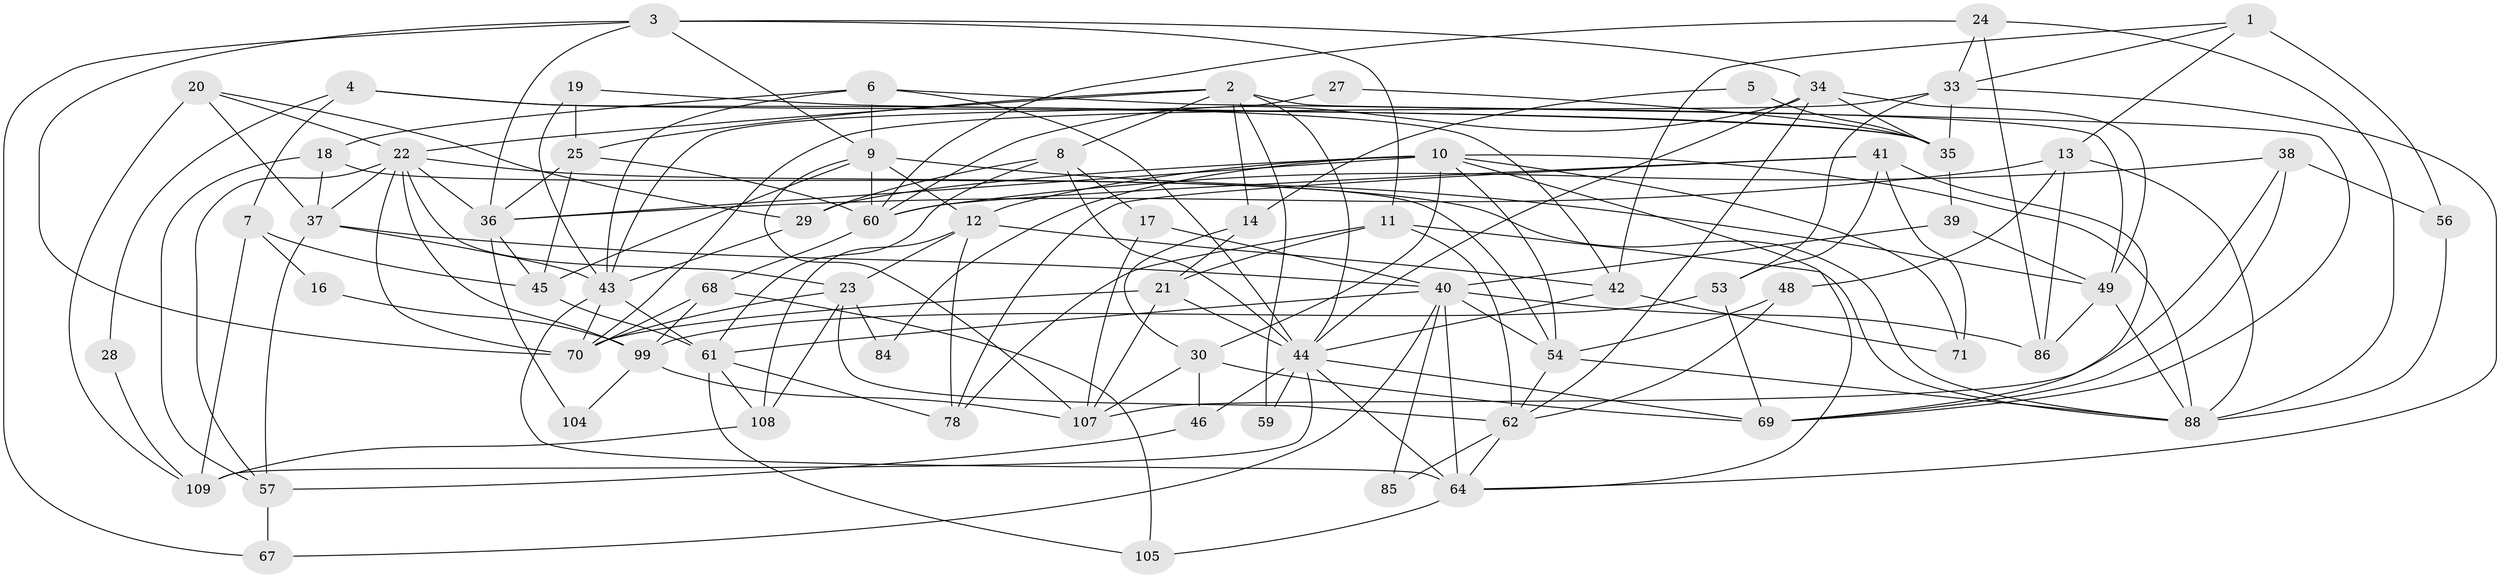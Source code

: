 // Generated by graph-tools (version 1.1) at 2025/24/03/03/25 07:24:03]
// undirected, 69 vertices, 171 edges
graph export_dot {
graph [start="1"]
  node [color=gray90,style=filled];
  1 [super="+101"];
  2 [super="+65"];
  3 [super="+15"];
  4;
  5;
  6 [super="+90"];
  7;
  8 [super="+82"];
  9 [super="+55"];
  10 [super="+103"];
  11 [super="+95"];
  12 [super="+89"];
  13 [super="+26"];
  14 [super="+66"];
  16;
  17;
  18;
  19;
  20;
  21 [super="+96"];
  22 [super="+83"];
  23 [super="+81"];
  24;
  25 [super="+32"];
  27;
  28;
  29;
  30 [super="+31"];
  33 [super="+92"];
  34 [super="+79"];
  35 [super="+94"];
  36;
  37 [super="+47"];
  38 [super="+76"];
  39;
  40 [super="+80"];
  41 [super="+51"];
  42;
  43 [super="+75"];
  44 [super="+52"];
  45 [super="+98"];
  46 [super="+91"];
  48;
  49 [super="+50"];
  53 [super="+58"];
  54 [super="+74"];
  56;
  57 [super="+87"];
  59;
  60 [super="+63"];
  61 [super="+77"];
  62 [super="+97"];
  64 [super="+72"];
  67;
  68;
  69 [super="+106"];
  70 [super="+73"];
  71;
  78;
  84;
  85;
  86 [super="+93"];
  88 [super="+100"];
  99 [super="+102"];
  104;
  105;
  107 [super="+110"];
  108 [super="+111"];
  109;
  1 -- 13 [weight=2];
  1 -- 33;
  1 -- 56;
  1 -- 42;
  2 -- 8;
  2 -- 59;
  2 -- 44;
  2 -- 49;
  2 -- 22;
  2 -- 25;
  2 -- 14;
  3 -- 36;
  3 -- 70;
  3 -- 11;
  3 -- 9;
  3 -- 67;
  3 -- 34;
  4 -- 42;
  4 -- 35;
  4 -- 7;
  4 -- 28;
  5 -- 35;
  5 -- 14;
  6 -- 43;
  6 -- 18;
  6 -- 9;
  6 -- 69;
  6 -- 44;
  7 -- 16;
  7 -- 109;
  7 -- 45;
  8 -- 29;
  8 -- 61;
  8 -- 17;
  8 -- 44;
  9 -- 12;
  9 -- 107;
  9 -- 49 [weight=2];
  9 -- 60;
  9 -- 45;
  10 -- 12;
  10 -- 36;
  10 -- 71;
  10 -- 84;
  10 -- 88;
  10 -- 64;
  10 -- 29;
  10 -- 30;
  10 -- 54;
  11 -- 88;
  11 -- 78;
  11 -- 21;
  11 -- 62;
  12 -- 23;
  12 -- 108;
  12 -- 42;
  12 -- 78;
  13 -- 48;
  13 -- 88;
  13 -- 36;
  13 -- 86;
  14 -- 21 [weight=2];
  14 -- 30 [weight=2];
  16 -- 99;
  17 -- 40;
  17 -- 107;
  18 -- 54;
  18 -- 57;
  18 -- 37;
  19 -- 43;
  19 -- 35;
  19 -- 25;
  20 -- 109;
  20 -- 22;
  20 -- 29;
  20 -- 37;
  21 -- 70;
  21 -- 107;
  21 -- 44;
  22 -- 99;
  22 -- 36;
  22 -- 37;
  22 -- 70;
  22 -- 23;
  22 -- 57;
  22 -- 88;
  23 -- 108 [weight=2];
  23 -- 84;
  23 -- 70;
  23 -- 62;
  24 -- 33;
  24 -- 88;
  24 -- 60;
  24 -- 86;
  25 -- 36;
  25 -- 60;
  25 -- 45;
  27 -- 35 [weight=2];
  27 -- 43;
  28 -- 109;
  29 -- 43;
  30 -- 107;
  30 -- 69;
  30 -- 46;
  33 -- 70;
  33 -- 53;
  33 -- 35;
  33 -- 64;
  34 -- 60;
  34 -- 35;
  34 -- 49;
  34 -- 44;
  34 -- 62;
  35 -- 39;
  36 -- 104;
  36 -- 45;
  37 -- 43 [weight=2];
  37 -- 57;
  37 -- 40;
  38 -- 60;
  38 -- 69;
  38 -- 56;
  38 -- 107;
  39 -- 40;
  39 -- 49;
  40 -- 61;
  40 -- 64;
  40 -- 54;
  40 -- 67;
  40 -- 85;
  40 -- 86;
  41 -- 71;
  41 -- 60 [weight=2];
  41 -- 53;
  41 -- 69;
  41 -- 78;
  42 -- 44;
  42 -- 71;
  43 -- 61;
  43 -- 64;
  43 -- 70;
  44 -- 109;
  44 -- 64 [weight=2];
  44 -- 69;
  44 -- 46;
  44 -- 59;
  45 -- 61;
  46 -- 57;
  48 -- 54;
  48 -- 62;
  49 -- 86;
  49 -- 88;
  53 -- 99;
  53 -- 69;
  54 -- 62;
  54 -- 88;
  56 -- 88;
  57 -- 67;
  60 -- 68;
  61 -- 108;
  61 -- 78;
  61 -- 105;
  62 -- 64;
  62 -- 85;
  64 -- 105;
  68 -- 105;
  68 -- 70;
  68 -- 99;
  99 -- 104;
  99 -- 107;
  108 -- 109;
}
